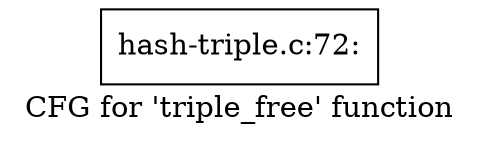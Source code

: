 digraph "CFG for 'triple_free' function" {
	label="CFG for 'triple_free' function";

	Node0xd2934b0 [shape=record,label="{hash-triple.c:72:}"];
}
